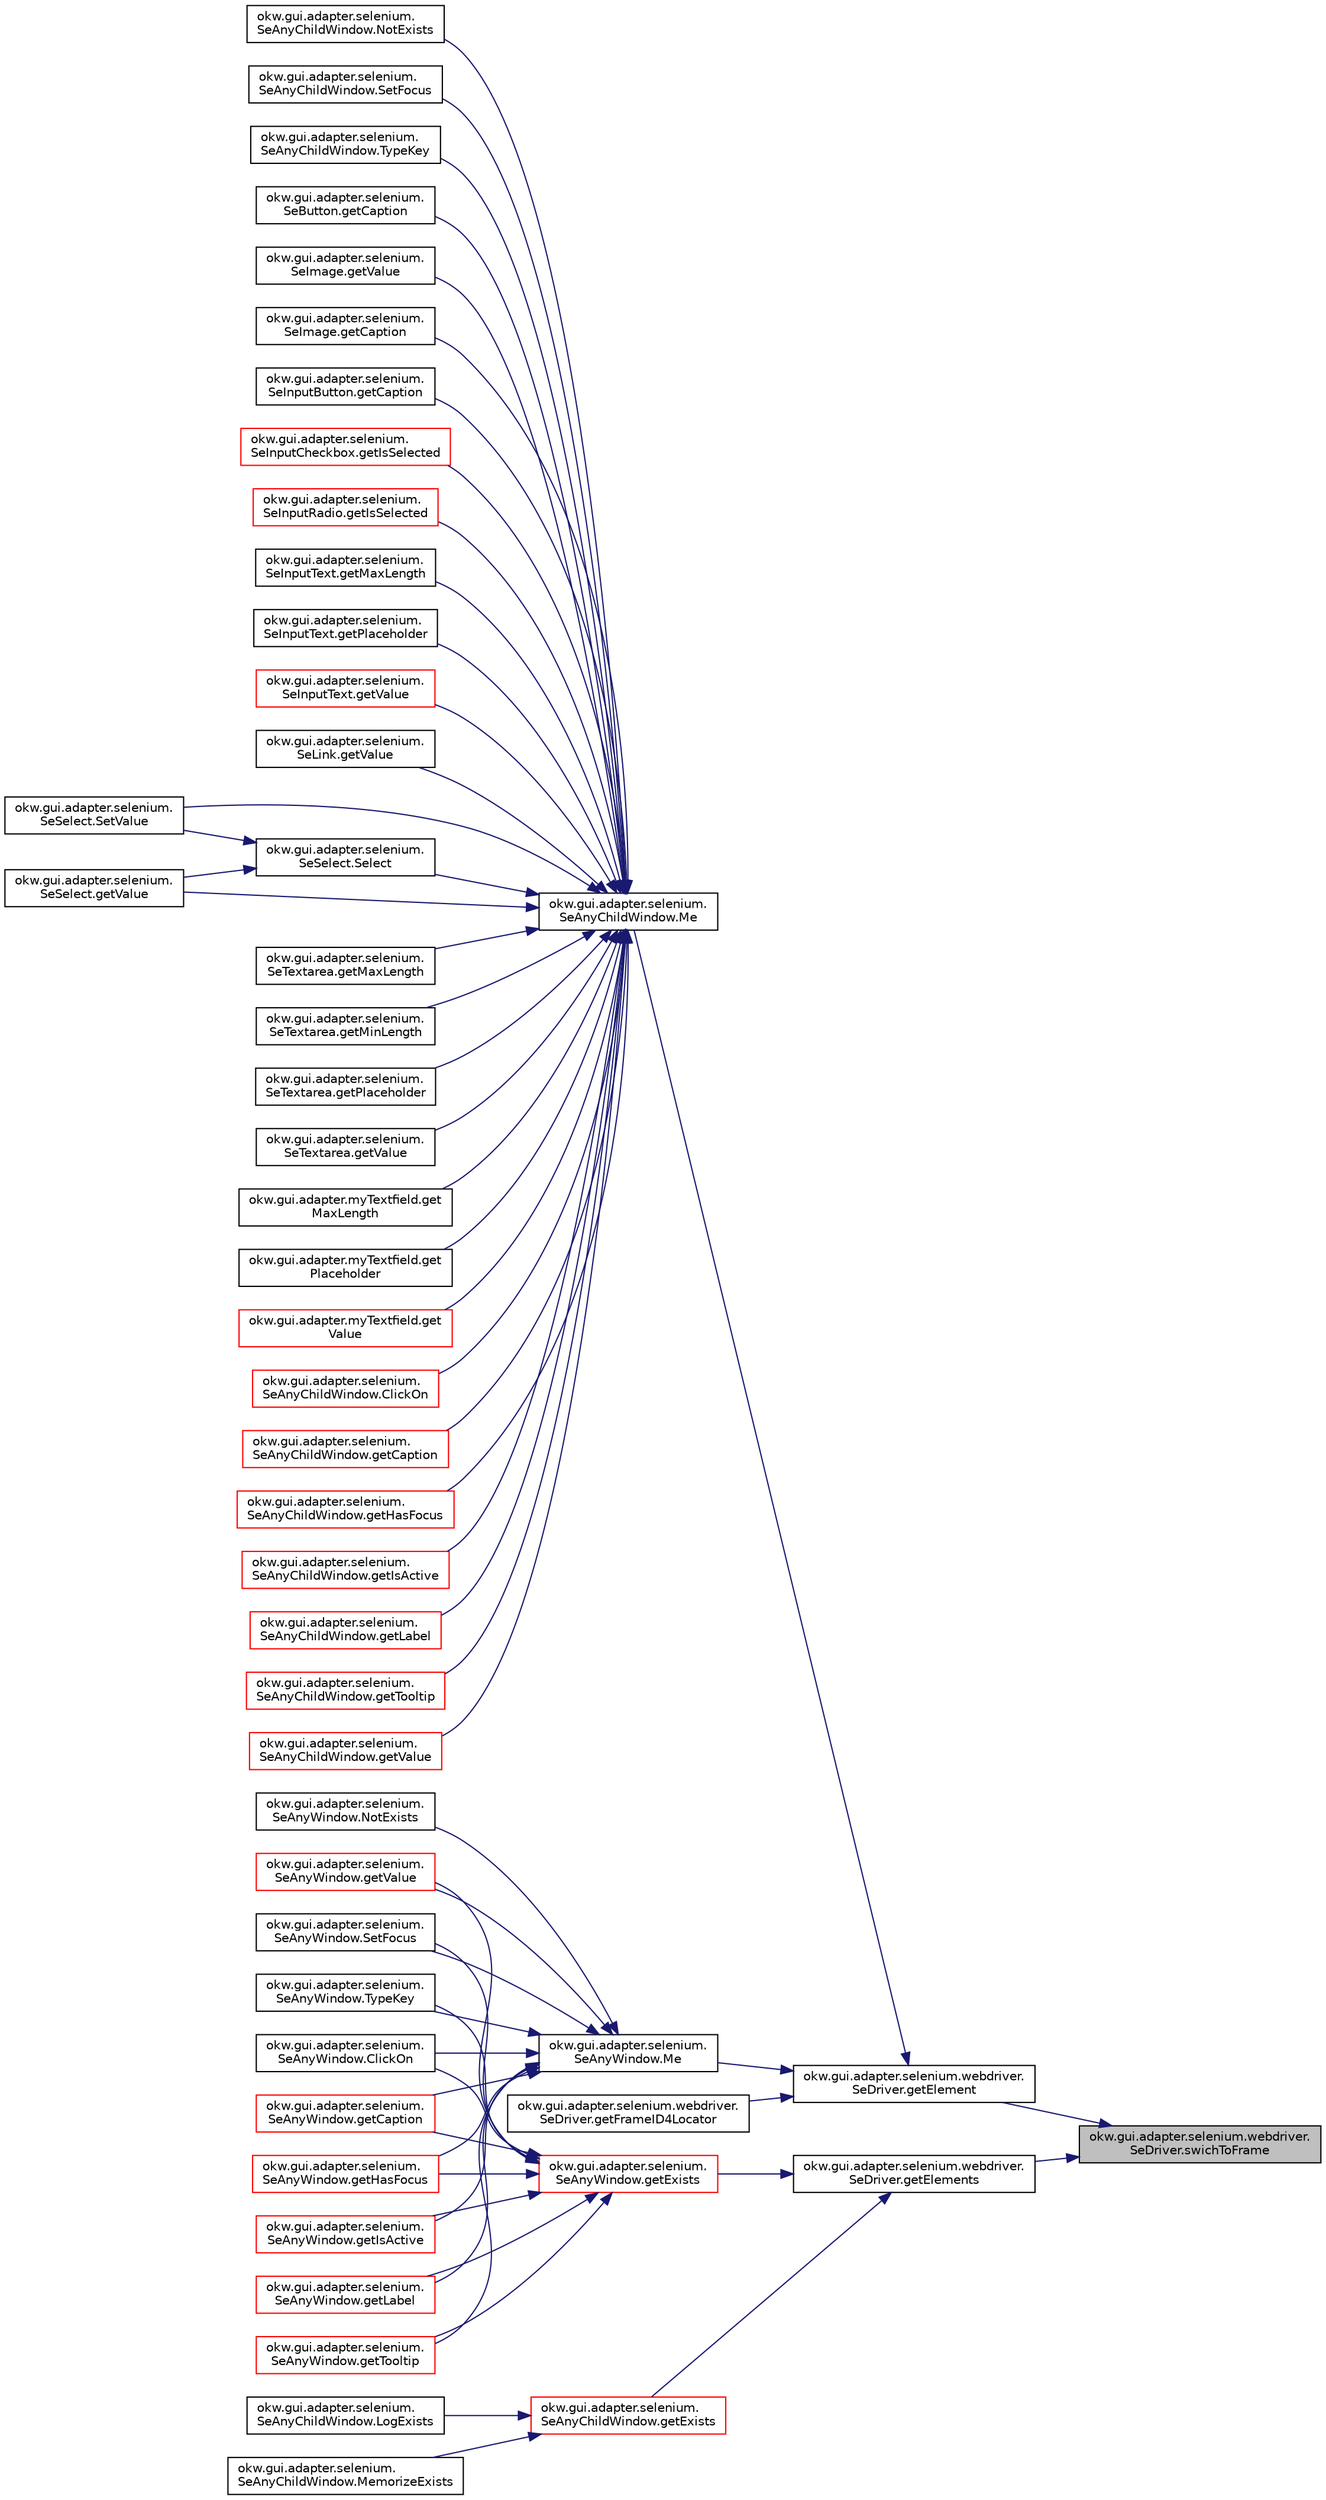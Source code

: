 digraph "okw.gui.adapter.selenium.webdriver.SeDriver.swichToFrame"
{
 // INTERACTIVE_SVG=YES
 // LATEX_PDF_SIZE
  edge [fontname="Helvetica",fontsize="10",labelfontname="Helvetica",labelfontsize="10"];
  node [fontname="Helvetica",fontsize="10",shape=record];
  rankdir="RL";
  Node247 [label="okw.gui.adapter.selenium.webdriver.\lSeDriver.swichToFrame",height=0.2,width=0.4,color="black", fillcolor="grey75", style="filled", fontcolor="black",tooltip="Wechselt das aktuelle Frame auf das Frame mit der id=iframeID."];
  Node247 -> Node248 [dir="back",color="midnightblue",fontsize="10",style="solid",fontname="Helvetica"];
  Node248 [label="okw.gui.adapter.selenium.webdriver.\lSeDriver.getElement",height=0.2,width=0.4,color="black", fillcolor="white", style="filled",URL="$classokw_1_1gui_1_1adapter_1_1selenium_1_1webdriver_1_1_se_driver.html#a65a8400867355574525aa356a53d3ccf",tooltip="Ermittelt das Webelement mit der gegebenen frameID und dem gegebenen Locator."];
  Node248 -> Node249 [dir="back",color="midnightblue",fontsize="10",style="solid",fontname="Helvetica"];
  Node249 [label="okw.gui.adapter.selenium.\lSeAnyChildWindow.Me",height=0.2,width=0.4,color="black", fillcolor="white", style="filled",URL="$classokw_1_1gui_1_1adapter_1_1selenium_1_1_se_any_child_window.html#a9a138af1fc6ff850d708d66f308a2525",tooltip="Ermittelt aus dem gegebenen Locator das DOM-Elelement, welches das Objekt representiert."];
  Node249 -> Node250 [dir="back",color="midnightblue",fontsize="10",style="solid",fontname="Helvetica"];
  Node250 [label="okw.gui.adapter.selenium.\lSeAnyChildWindow.ClickOn",height=0.2,width=0.4,color="red", fillcolor="white", style="filled",URL="$classokw_1_1gui_1_1adapter_1_1selenium_1_1_se_any_child_window.html#a16df325c8b8bb0e360ac9d9dbb50d91e",tooltip="Das ist die GUI-Adapter Methode, die durch das Schlüsselwort ClickOn( FN ) aufgerufen wird."];
  Node249 -> Node256 [dir="back",color="midnightblue",fontsize="10",style="solid",fontname="Helvetica"];
  Node256 [label="okw.gui.adapter.selenium.\lSeAnyChildWindow.getCaption",height=0.2,width=0.4,color="red", fillcolor="white", style="filled",URL="$classokw_1_1gui_1_1adapter_1_1selenium_1_1_se_any_child_window.html#a6dbc784267dbac3feef5e421ece9aced",tooltip="Ermittelt den textuellen Inhalt der Überschrift eines HTML-Tags anhand des Attributee \"textContent\"."];
  Node249 -> Node260 [dir="back",color="midnightblue",fontsize="10",style="solid",fontname="Helvetica"];
  Node260 [label="okw.gui.adapter.selenium.\lSeAnyChildWindow.getHasFocus",height=0.2,width=0.4,color="red", fillcolor="white", style="filled",URL="$classokw_1_1gui_1_1adapter_1_1selenium_1_1_se_any_child_window.html#a3dd9beab770c688211a9244ce308505c",tooltip="Methode liefert den aktuellen Zustand Wert des Focus."];
  Node249 -> Node264 [dir="back",color="midnightblue",fontsize="10",style="solid",fontname="Helvetica"];
  Node264 [label="okw.gui.adapter.selenium.\lSeAnyChildWindow.getIsActive",height=0.2,width=0.4,color="red", fillcolor="white", style="filled",URL="$classokw_1_1gui_1_1adapter_1_1selenium_1_1_se_any_child_window.html#ad645cfa0e917477adffe133b1d3371d5",tooltip="Ermittelt, ob das aktuellen Objekt aktiv ist."];
  Node249 -> Node268 [dir="back",color="midnightblue",fontsize="10",style="solid",fontname="Helvetica"];
  Node268 [label="okw.gui.adapter.selenium.\lSeAnyChildWindow.getLabel",height=0.2,width=0.4,color="red", fillcolor="white", style="filled",URL="$classokw_1_1gui_1_1adapter_1_1selenium_1_1_se_any_child_window.html#a51e404fc0a53a8de7803e22f201f6b23",tooltip="Ermittelt den textuellen Inhalt des Labels."];
  Node249 -> Node273 [dir="back",color="midnightblue",fontsize="10",style="solid",fontname="Helvetica"];
  Node273 [label="okw.gui.adapter.selenium.\lSeAnyChildWindow.getTooltip",height=0.2,width=0.4,color="red", fillcolor="white", style="filled",URL="$classokw_1_1gui_1_1adapter_1_1selenium_1_1_se_any_child_window.html#a1c887727f8411c769a24c90d8bde67a5",tooltip="Ermittelt den textuellen Inhalt des ToolTips."];
  Node249 -> Node277 [dir="back",color="midnightblue",fontsize="10",style="solid",fontname="Helvetica"];
  Node277 [label="okw.gui.adapter.selenium.\lSeAnyChildWindow.getValue",height=0.2,width=0.4,color="red", fillcolor="white", style="filled",URL="$classokw_1_1gui_1_1adapter_1_1selenium_1_1_se_any_child_window.html#a2fcad47248d5e447d9b3cb29a933b8df",tooltip="Liest den aktuellen sichtbaren Wert/Text des HTML-Tags aus."];
  Node249 -> Node281 [dir="back",color="midnightblue",fontsize="10",style="solid",fontname="Helvetica"];
  Node281 [label="okw.gui.adapter.selenium.\lSeAnyChildWindow.NotExists",height=0.2,width=0.4,color="black", fillcolor="white", style="filled",URL="$classokw_1_1gui_1_1adapter_1_1selenium_1_1_se_any_child_window.html#a3bac3a56e303599b56c3a1b254d19a84",tooltip="Prüft die nicht Existenz des aktuellen Objektes."];
  Node249 -> Node282 [dir="back",color="midnightblue",fontsize="10",style="solid",fontname="Helvetica"];
  Node282 [label="okw.gui.adapter.selenium.\lSeAnyChildWindow.SetFocus",height=0.2,width=0.4,color="black", fillcolor="white", style="filled",URL="$classokw_1_1gui_1_1adapter_1_1selenium_1_1_se_any_child_window.html#a0b446a5c7e2e308a3e03450f5a31e510",tooltip="Setzt den Focus auf das Objekt."];
  Node249 -> Node283 [dir="back",color="midnightblue",fontsize="10",style="solid",fontname="Helvetica"];
  Node283 [label="okw.gui.adapter.selenium.\lSeAnyChildWindow.TypeKey",height=0.2,width=0.4,color="black", fillcolor="white", style="filled",URL="$classokw_1_1gui_1_1adapter_1_1selenium_1_1_se_any_child_window.html#ab048c55c3dbbdbdddfabe5cfffb1d889",tooltip="Tastatureingabe in das aktuelle Objekt."];
  Node249 -> Node284 [dir="back",color="midnightblue",fontsize="10",style="solid",fontname="Helvetica"];
  Node284 [label="okw.gui.adapter.selenium.\lSeButton.getCaption",height=0.2,width=0.4,color="black", fillcolor="white", style="filled",URL="$classokw_1_1gui_1_1adapter_1_1selenium_1_1_se_button.html#a4d658a6f764e2983da35ea25ee9c2412",tooltip="Ermittelt den textuellen Inhalt der Caption/Überschrift des Objektes."];
  Node249 -> Node285 [dir="back",color="midnightblue",fontsize="10",style="solid",fontname="Helvetica"];
  Node285 [label="okw.gui.adapter.selenium.\lSeImage.getValue",height=0.2,width=0.4,color="black", fillcolor="white", style="filled",URL="$classokw_1_1gui_1_1adapter_1_1selenium_1_1_se_image.html#a143118b7b3b0cc7788cbf7c9238bc68f",tooltip="Der Wert eines img ist der Wert des Attributtes src."];
  Node249 -> Node286 [dir="back",color="midnightblue",fontsize="10",style="solid",fontname="Helvetica"];
  Node286 [label="okw.gui.adapter.selenium.\lSeImage.getCaption",height=0.2,width=0.4,color="black", fillcolor="white", style="filled",URL="$classokw_1_1gui_1_1adapter_1_1selenium_1_1_se_image.html#a44980a47d966e4bfd206ae5d5ac4399c",tooltip="Ermittelt den textuellen Inhalt der Caption."];
  Node249 -> Node287 [dir="back",color="midnightblue",fontsize="10",style="solid",fontname="Helvetica"];
  Node287 [label="okw.gui.adapter.selenium.\lSeInputButton.getCaption",height=0.2,width=0.4,color="black", fillcolor="white", style="filled",URL="$classokw_1_1gui_1_1adapter_1_1selenium_1_1_se_input_button.html#a3c2c309651daf767e1941b2b30d3fea5",tooltip="Ermittelt den textuellen Inhalt der Caption/Überschrift des Objektes."];
  Node249 -> Node288 [dir="back",color="midnightblue",fontsize="10",style="solid",fontname="Helvetica"];
  Node288 [label="okw.gui.adapter.selenium.\lSeInputCheckbox.getIsSelected",height=0.2,width=0.4,color="red", fillcolor="white", style="filled",URL="$classokw_1_1gui_1_1adapter_1_1selenium_1_1_se_input_checkbox.html#aa5351c44da27a9f8c63ccd0315922c82",tooltip="Method liefert den aktuellen Zustand der Checkbox, \"angehakt\" oder \"nicht angehakt\"."];
  Node249 -> Node290 [dir="back",color="midnightblue",fontsize="10",style="solid",fontname="Helvetica"];
  Node290 [label="okw.gui.adapter.selenium.\lSeInputRadio.getIsSelected",height=0.2,width=0.4,color="red", fillcolor="white", style="filled",URL="$classokw_1_1gui_1_1adapter_1_1selenium_1_1_se_input_radio.html#a2bdc045186dd1244133cf6edaa2d45f1",tooltip="Method liefert den aktuellen Zustand des RadioButtons, ausgewählt oder nicht."];
  Node249 -> Node292 [dir="back",color="midnightblue",fontsize="10",style="solid",fontname="Helvetica"];
  Node292 [label="okw.gui.adapter.selenium.\lSeInputText.getMaxLength",height=0.2,width=0.4,color="black", fillcolor="white", style="filled",URL="$classokw_1_1gui_1_1adapter_1_1selenium_1_1_se_input_text.html#abcef45ee901b75771500defc871ecea9",tooltip="Ermittelt den textuellen Inhalt des Labels."];
  Node249 -> Node293 [dir="back",color="midnightblue",fontsize="10",style="solid",fontname="Helvetica"];
  Node293 [label="okw.gui.adapter.selenium.\lSeInputText.getPlaceholder",height=0.2,width=0.4,color="black", fillcolor="white", style="filled",URL="$classokw_1_1gui_1_1adapter_1_1selenium_1_1_se_input_text.html#a5ce4d66e798549b18635bf35c1c33917",tooltip="Liest den Placeholder des input-Tags aus."];
  Node249 -> Node294 [dir="back",color="midnightblue",fontsize="10",style="solid",fontname="Helvetica"];
  Node294 [label="okw.gui.adapter.selenium.\lSeInputText.getValue",height=0.2,width=0.4,color="red", fillcolor="white", style="filled",URL="$classokw_1_1gui_1_1adapter_1_1selenium_1_1_se_input_text.html#aca62fc718d6636750d210014eb6244d2",tooltip="Ermittelt den Wert des Textfeldes, welches dem sichtbaren ."];
  Node249 -> Node296 [dir="back",color="midnightblue",fontsize="10",style="solid",fontname="Helvetica"];
  Node296 [label="okw.gui.adapter.selenium.\lSeLink.getValue",height=0.2,width=0.4,color="black", fillcolor="white", style="filled",URL="$classokw_1_1gui_1_1adapter_1_1selenium_1_1_se_link.html#a5f07ff01898f066115ea23d3bcc10fd3",tooltip="Der Wert eines Linkes ist das Ziel des Linkes, also das Attribut href des HTML-Linkes."];
  Node249 -> Node297 [dir="back",color="midnightblue",fontsize="10",style="solid",fontname="Helvetica"];
  Node297 [label="okw.gui.adapter.selenium.\lSeSelect.Select",height=0.2,width=0.4,color="black", fillcolor="white", style="filled",URL="$classokw_1_1gui_1_1adapter_1_1selenium_1_1_se_select.html#afdad05e1d4413b4cdce12d38b67def23",tooltip="Methode wählt einen oder mehrere Werte in einer ListBox aus."];
  Node297 -> Node298 [dir="back",color="midnightblue",fontsize="10",style="solid",fontname="Helvetica"];
  Node298 [label="okw.gui.adapter.selenium.\lSeSelect.SetValue",height=0.2,width=0.4,color="black", fillcolor="white", style="filled",URL="$classokw_1_1gui_1_1adapter_1_1selenium_1_1_se_select.html#adadeaad5c5dbbe8c2f24e51a99de6012",tooltip="Methode setzt einen oder mehrere Werte in einer ListBox."];
  Node297 -> Node299 [dir="back",color="midnightblue",fontsize="10",style="solid",fontname="Helvetica"];
  Node299 [label="okw.gui.adapter.selenium.\lSeSelect.getValue",height=0.2,width=0.4,color="black", fillcolor="white", style="filled",URL="$classokw_1_1gui_1_1adapter_1_1selenium_1_1_se_select.html#a9b794180edef1f6d5d11cad9f6e7e136",tooltip="Holt die aktuell ausgewählten Werte aus der ListBox."];
  Node249 -> Node298 [dir="back",color="midnightblue",fontsize="10",style="solid",fontname="Helvetica"];
  Node249 -> Node299 [dir="back",color="midnightblue",fontsize="10",style="solid",fontname="Helvetica"];
  Node249 -> Node300 [dir="back",color="midnightblue",fontsize="10",style="solid",fontname="Helvetica"];
  Node300 [label="okw.gui.adapter.selenium.\lSeTextarea.getMaxLength",height=0.2,width=0.4,color="black", fillcolor="white", style="filled",URL="$classokw_1_1gui_1_1adapter_1_1selenium_1_1_se_textarea.html#afaa32280a8c58363ab177c08ea32a219",tooltip="Ermittelt den textuellen Inhalt des Labels."];
  Node249 -> Node301 [dir="back",color="midnightblue",fontsize="10",style="solid",fontname="Helvetica"];
  Node301 [label="okw.gui.adapter.selenium.\lSeTextarea.getMinLength",height=0.2,width=0.4,color="black", fillcolor="white", style="filled",URL="$classokw_1_1gui_1_1adapter_1_1selenium_1_1_se_textarea.html#a01f75a5e0ba9fb8045a16dde6deee174",tooltip="Ermittelt den textuellen Inhalt des Labels."];
  Node249 -> Node302 [dir="back",color="midnightblue",fontsize="10",style="solid",fontname="Helvetica"];
  Node302 [label="okw.gui.adapter.selenium.\lSeTextarea.getPlaceholder",height=0.2,width=0.4,color="black", fillcolor="white", style="filled",URL="$classokw_1_1gui_1_1adapter_1_1selenium_1_1_se_textarea.html#a73235d1d4d3117f96ae91e60b0921553",tooltip="Liest den Placeholder des TextAere-Tags aus."];
  Node249 -> Node303 [dir="back",color="midnightblue",fontsize="10",style="solid",fontname="Helvetica"];
  Node303 [label="okw.gui.adapter.selenium.\lSeTextarea.getValue",height=0.2,width=0.4,color="black", fillcolor="white", style="filled",URL="$classokw_1_1gui_1_1adapter_1_1selenium_1_1_se_textarea.html#a144e35802cf11c6b714bf8513691cc22",tooltip="Ermittelt den textuellen Inhalt eines Textfeldes."];
  Node249 -> Node304 [dir="back",color="midnightblue",fontsize="10",style="solid",fontname="Helvetica"];
  Node304 [label="okw.gui.adapter.myTextfield.get\lMaxLength",height=0.2,width=0.4,color="black", fillcolor="white", style="filled",URL="$classokw_1_1gui_1_1adapter_1_1my_textfield.html#afae430d5df39b490f3a544d7049884ac",tooltip="Ermittelt den textuellen Inhalt des Labels."];
  Node249 -> Node305 [dir="back",color="midnightblue",fontsize="10",style="solid",fontname="Helvetica"];
  Node305 [label="okw.gui.adapter.myTextfield.get\lPlaceholder",height=0.2,width=0.4,color="black", fillcolor="white", style="filled",URL="$classokw_1_1gui_1_1adapter_1_1my_textfield.html#a802e9984479bae4fc79c864e323cfdbe",tooltip="Liest den Placeholder des input-Tags aus."];
  Node249 -> Node306 [dir="back",color="midnightblue",fontsize="10",style="solid",fontname="Helvetica"];
  Node306 [label="okw.gui.adapter.myTextfield.get\lValue",height=0.2,width=0.4,color="red", fillcolor="white", style="filled",URL="$classokw_1_1gui_1_1adapter_1_1my_textfield.html#a58dfc48e2ff1aafaaabaa0e605a22a8f",tooltip="Ermittelt den Wert des Textfeldes, welches dem sichtbaren ."];
  Node248 -> Node308 [dir="back",color="midnightblue",fontsize="10",style="solid",fontname="Helvetica"];
  Node308 [label="okw.gui.adapter.selenium.\lSeAnyWindow.Me",height=0.2,width=0.4,color="black", fillcolor="white", style="filled",URL="$classokw_1_1gui_1_1adapter_1_1selenium_1_1_se_any_window.html#a8b42bf27f4660b4807375a57fa9de815",tooltip="Ermittelt aus dem gegebenen Locator das DOM-Elelement, welches das Objekt representiert."];
  Node308 -> Node309 [dir="back",color="midnightblue",fontsize="10",style="solid",fontname="Helvetica"];
  Node309 [label="okw.gui.adapter.selenium.\lSeAnyWindow.ClickOn",height=0.2,width=0.4,color="black", fillcolor="white", style="filled",URL="$classokw_1_1gui_1_1adapter_1_1selenium_1_1_se_any_window.html#aa12522740af84cd18ca60c08bec1ce47",tooltip="Klickt auf das aktuelle Objekt."];
  Node308 -> Node310 [dir="back",color="midnightblue",fontsize="10",style="solid",fontname="Helvetica"];
  Node310 [label="okw.gui.adapter.selenium.\lSeAnyWindow.getCaption",height=0.2,width=0.4,color="red", fillcolor="white", style="filled",URL="$classokw_1_1gui_1_1adapter_1_1selenium_1_1_se_any_window.html#ac628cf2651ecb5ac8104a8379a3fa06e",tooltip="Ermittelt den textuellen Inhalt der Überschrift eines HTML-Tags anhand des Attributee \"textContent\"."];
  Node308 -> Node314 [dir="back",color="midnightblue",fontsize="10",style="solid",fontname="Helvetica"];
  Node314 [label="okw.gui.adapter.selenium.\lSeAnyWindow.getHasFocus",height=0.2,width=0.4,color="red", fillcolor="white", style="filled",URL="$classokw_1_1gui_1_1adapter_1_1selenium_1_1_se_any_window.html#a2406dc361467d086f006ffe1aa8c89fe",tooltip="Methode liefert den aktuellen Zustand Wert des Focus."];
  Node308 -> Node318 [dir="back",color="midnightblue",fontsize="10",style="solid",fontname="Helvetica"];
  Node318 [label="okw.gui.adapter.selenium.\lSeAnyWindow.getIsActive",height=0.2,width=0.4,color="red", fillcolor="white", style="filled",URL="$classokw_1_1gui_1_1adapter_1_1selenium_1_1_se_any_window.html#a471a1346a97ca3365eb4274adcde296b",tooltip="Ermittelt, ob das aktuellen Objekt aktiv ist."];
  Node308 -> Node322 [dir="back",color="midnightblue",fontsize="10",style="solid",fontname="Helvetica"];
  Node322 [label="okw.gui.adapter.selenium.\lSeAnyWindow.getLabel",height=0.2,width=0.4,color="red", fillcolor="white", style="filled",URL="$classokw_1_1gui_1_1adapter_1_1selenium_1_1_se_any_window.html#af08a80081d265dc09e1c7968227d4b15",tooltip="Ermittelt den textuellen Inhalt des Labels."];
  Node308 -> Node326 [dir="back",color="midnightblue",fontsize="10",style="solid",fontname="Helvetica"];
  Node326 [label="okw.gui.adapter.selenium.\lSeAnyWindow.getTooltip",height=0.2,width=0.4,color="red", fillcolor="white", style="filled",URL="$classokw_1_1gui_1_1adapter_1_1selenium_1_1_se_any_window.html#afb3aa055dd6f2604bf484a9c44f77909",tooltip="Ermittelt den textuellen Inhalt des ToolTips."];
  Node308 -> Node330 [dir="back",color="midnightblue",fontsize="10",style="solid",fontname="Helvetica"];
  Node330 [label="okw.gui.adapter.selenium.\lSeAnyWindow.getValue",height=0.2,width=0.4,color="red", fillcolor="white", style="filled",URL="$classokw_1_1gui_1_1adapter_1_1selenium_1_1_se_any_window.html#a5d60d6ec1ef41ea4f7cc4f1bf3c65fa1",tooltip="Liest den aktuellen Wert/Text aus dem HTML-Tag."];
  Node308 -> Node334 [dir="back",color="midnightblue",fontsize="10",style="solid",fontname="Helvetica"];
  Node334 [label="okw.gui.adapter.selenium.\lSeAnyWindow.NotExists",height=0.2,width=0.4,color="black", fillcolor="white", style="filled",URL="$classokw_1_1gui_1_1adapter_1_1selenium_1_1_se_any_window.html#a0bef055aba55927cd32eea0fe23d9805",tooltip="Prüft die nicht Existenz des aktuellen Objektes."];
  Node308 -> Node335 [dir="back",color="midnightblue",fontsize="10",style="solid",fontname="Helvetica"];
  Node335 [label="okw.gui.adapter.selenium.\lSeAnyWindow.SetFocus",height=0.2,width=0.4,color="black", fillcolor="white", style="filled",URL="$classokw_1_1gui_1_1adapter_1_1selenium_1_1_se_any_window.html#a18cc21003d35c2cdcd17b78bf91f2045",tooltip="Setzt den Focus auf das Objekt."];
  Node308 -> Node336 [dir="back",color="midnightblue",fontsize="10",style="solid",fontname="Helvetica"];
  Node336 [label="okw.gui.adapter.selenium.\lSeAnyWindow.TypeKey",height=0.2,width=0.4,color="black", fillcolor="white", style="filled",URL="$classokw_1_1gui_1_1adapter_1_1selenium_1_1_se_any_window.html#ab8c870d4fbe1a9eab110f75320991f64",tooltip="Tastatur Eingabe an das Objekt."];
  Node248 -> Node337 [dir="back",color="midnightblue",fontsize="10",style="solid",fontname="Helvetica"];
  Node337 [label="okw.gui.adapter.selenium.webdriver.\lSeDriver.getFrameID4Locator",height=0.2,width=0.4,color="black", fillcolor="white", style="filled",URL="$classokw_1_1gui_1_1adapter_1_1selenium_1_1webdriver_1_1_se_driver.html#ab605fb006ccd0bae5a6684e18085de75",tooltip="Ermittelt die iFrame ID zum gegeben Lokator fpsLocator."];
  Node247 -> Node338 [dir="back",color="midnightblue",fontsize="10",style="solid",fontname="Helvetica"];
  Node338 [label="okw.gui.adapter.selenium.webdriver.\lSeDriver.getElements",height=0.2,width=0.4,color="black", fillcolor="white", style="filled",URL="$classokw_1_1gui_1_1adapter_1_1selenium_1_1webdriver_1_1_se_driver.html#af543e038c32b2dccdbf08f36bcc6ad3f",tooltip="Ermittelt das Webelement mit der gegebenen frameID und dem gegebenen Locator."];
  Node338 -> Node339 [dir="back",color="midnightblue",fontsize="10",style="solid",fontname="Helvetica"];
  Node339 [label="okw.gui.adapter.selenium.\lSeAnyChildWindow.getExists",height=0.2,width=0.4,color="red", fillcolor="white", style="filled",URL="$classokw_1_1gui_1_1adapter_1_1selenium_1_1_se_any_child_window.html#abbf4e30bd11acd1ad0c06706a6e43871",tooltip="Prüft die Existenz des aktuellen Objektes."];
  Node339 -> Node340 [dir="back",color="midnightblue",fontsize="10",style="solid",fontname="Helvetica"];
  Node340 [label="okw.gui.adapter.selenium.\lSeAnyChildWindow.LogExists",height=0.2,width=0.4,color="black", fillcolor="white", style="filled",URL="$classokw_1_1gui_1_1adapter_1_1selenium_1_1_se_any_child_window.html#a77468a67b30058f840a2c6c1bbcf44f6",tooltip="Das ist die GUI-Adapter Methode, die durch das Schlüsselwort refLogExists aufgerufen wird."];
  Node339 -> Node341 [dir="back",color="midnightblue",fontsize="10",style="solid",fontname="Helvetica"];
  Node341 [label="okw.gui.adapter.selenium.\lSeAnyChildWindow.MemorizeExists",height=0.2,width=0.4,color="black", fillcolor="white", style="filled",URL="$classokw_1_1gui_1_1adapter_1_1selenium_1_1_se_any_child_window.html#a851c4e1bf2147aece7493acfad6d2fba",tooltip="Das ist die GUI-Adapter Methode, die durch das Schlüsselwort refMemorizeExists aufgerufen wird."];
  Node338 -> Node343 [dir="back",color="midnightblue",fontsize="10",style="solid",fontname="Helvetica"];
  Node343 [label="okw.gui.adapter.selenium.\lSeAnyWindow.getExists",height=0.2,width=0.4,color="red", fillcolor="white", style="filled",URL="$classokw_1_1gui_1_1adapter_1_1selenium_1_1_se_any_window.html#ad806d20bf0e42d47e0aa5282532d3230",tooltip="Prüft die Existenz des aktuellen Objektes."];
  Node343 -> Node309 [dir="back",color="midnightblue",fontsize="10",style="solid",fontname="Helvetica"];
  Node343 -> Node310 [dir="back",color="midnightblue",fontsize="10",style="solid",fontname="Helvetica"];
  Node343 -> Node314 [dir="back",color="midnightblue",fontsize="10",style="solid",fontname="Helvetica"];
  Node343 -> Node318 [dir="back",color="midnightblue",fontsize="10",style="solid",fontname="Helvetica"];
  Node343 -> Node322 [dir="back",color="midnightblue",fontsize="10",style="solid",fontname="Helvetica"];
  Node343 -> Node326 [dir="back",color="midnightblue",fontsize="10",style="solid",fontname="Helvetica"];
  Node343 -> Node330 [dir="back",color="midnightblue",fontsize="10",style="solid",fontname="Helvetica"];
  Node343 -> Node335 [dir="back",color="midnightblue",fontsize="10",style="solid",fontname="Helvetica"];
  Node343 -> Node336 [dir="back",color="midnightblue",fontsize="10",style="solid",fontname="Helvetica"];
}
